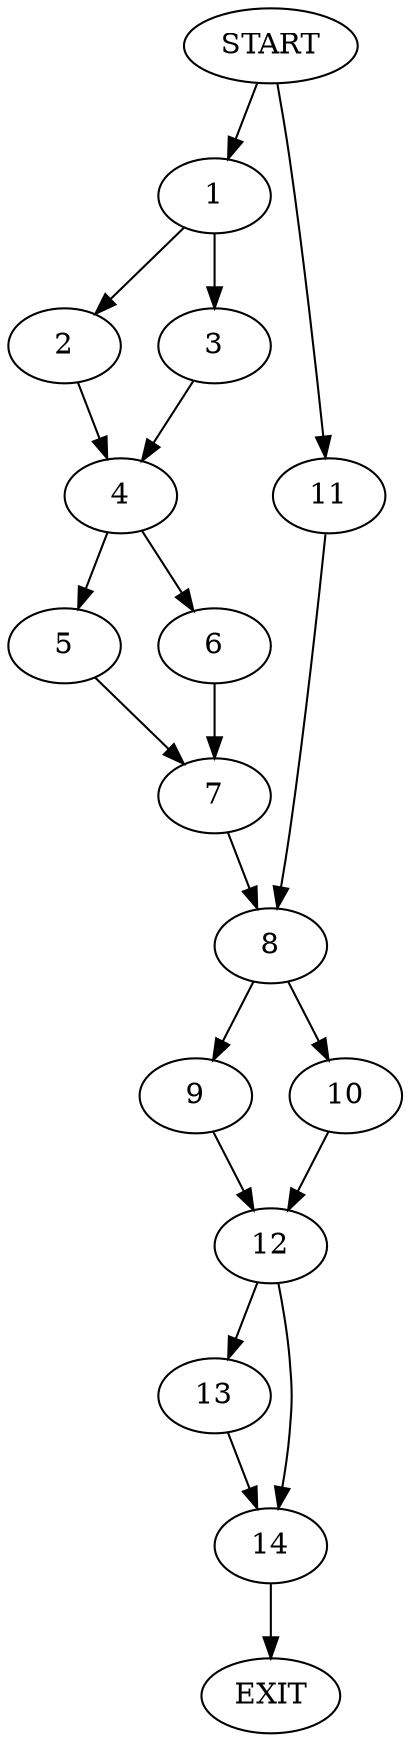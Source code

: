 digraph {
0 [label="START"]
15 [label="EXIT"]
0 -> 1
1 -> 2
1 -> 3
2 -> 4
3 -> 4
4 -> 5
4 -> 6
6 -> 7
5 -> 7
7 -> 8
8 -> 9
8 -> 10
0 -> 11
11 -> 8
10 -> 12
9 -> 12
12 -> 13
12 -> 14
13 -> 14
14 -> 15
}
